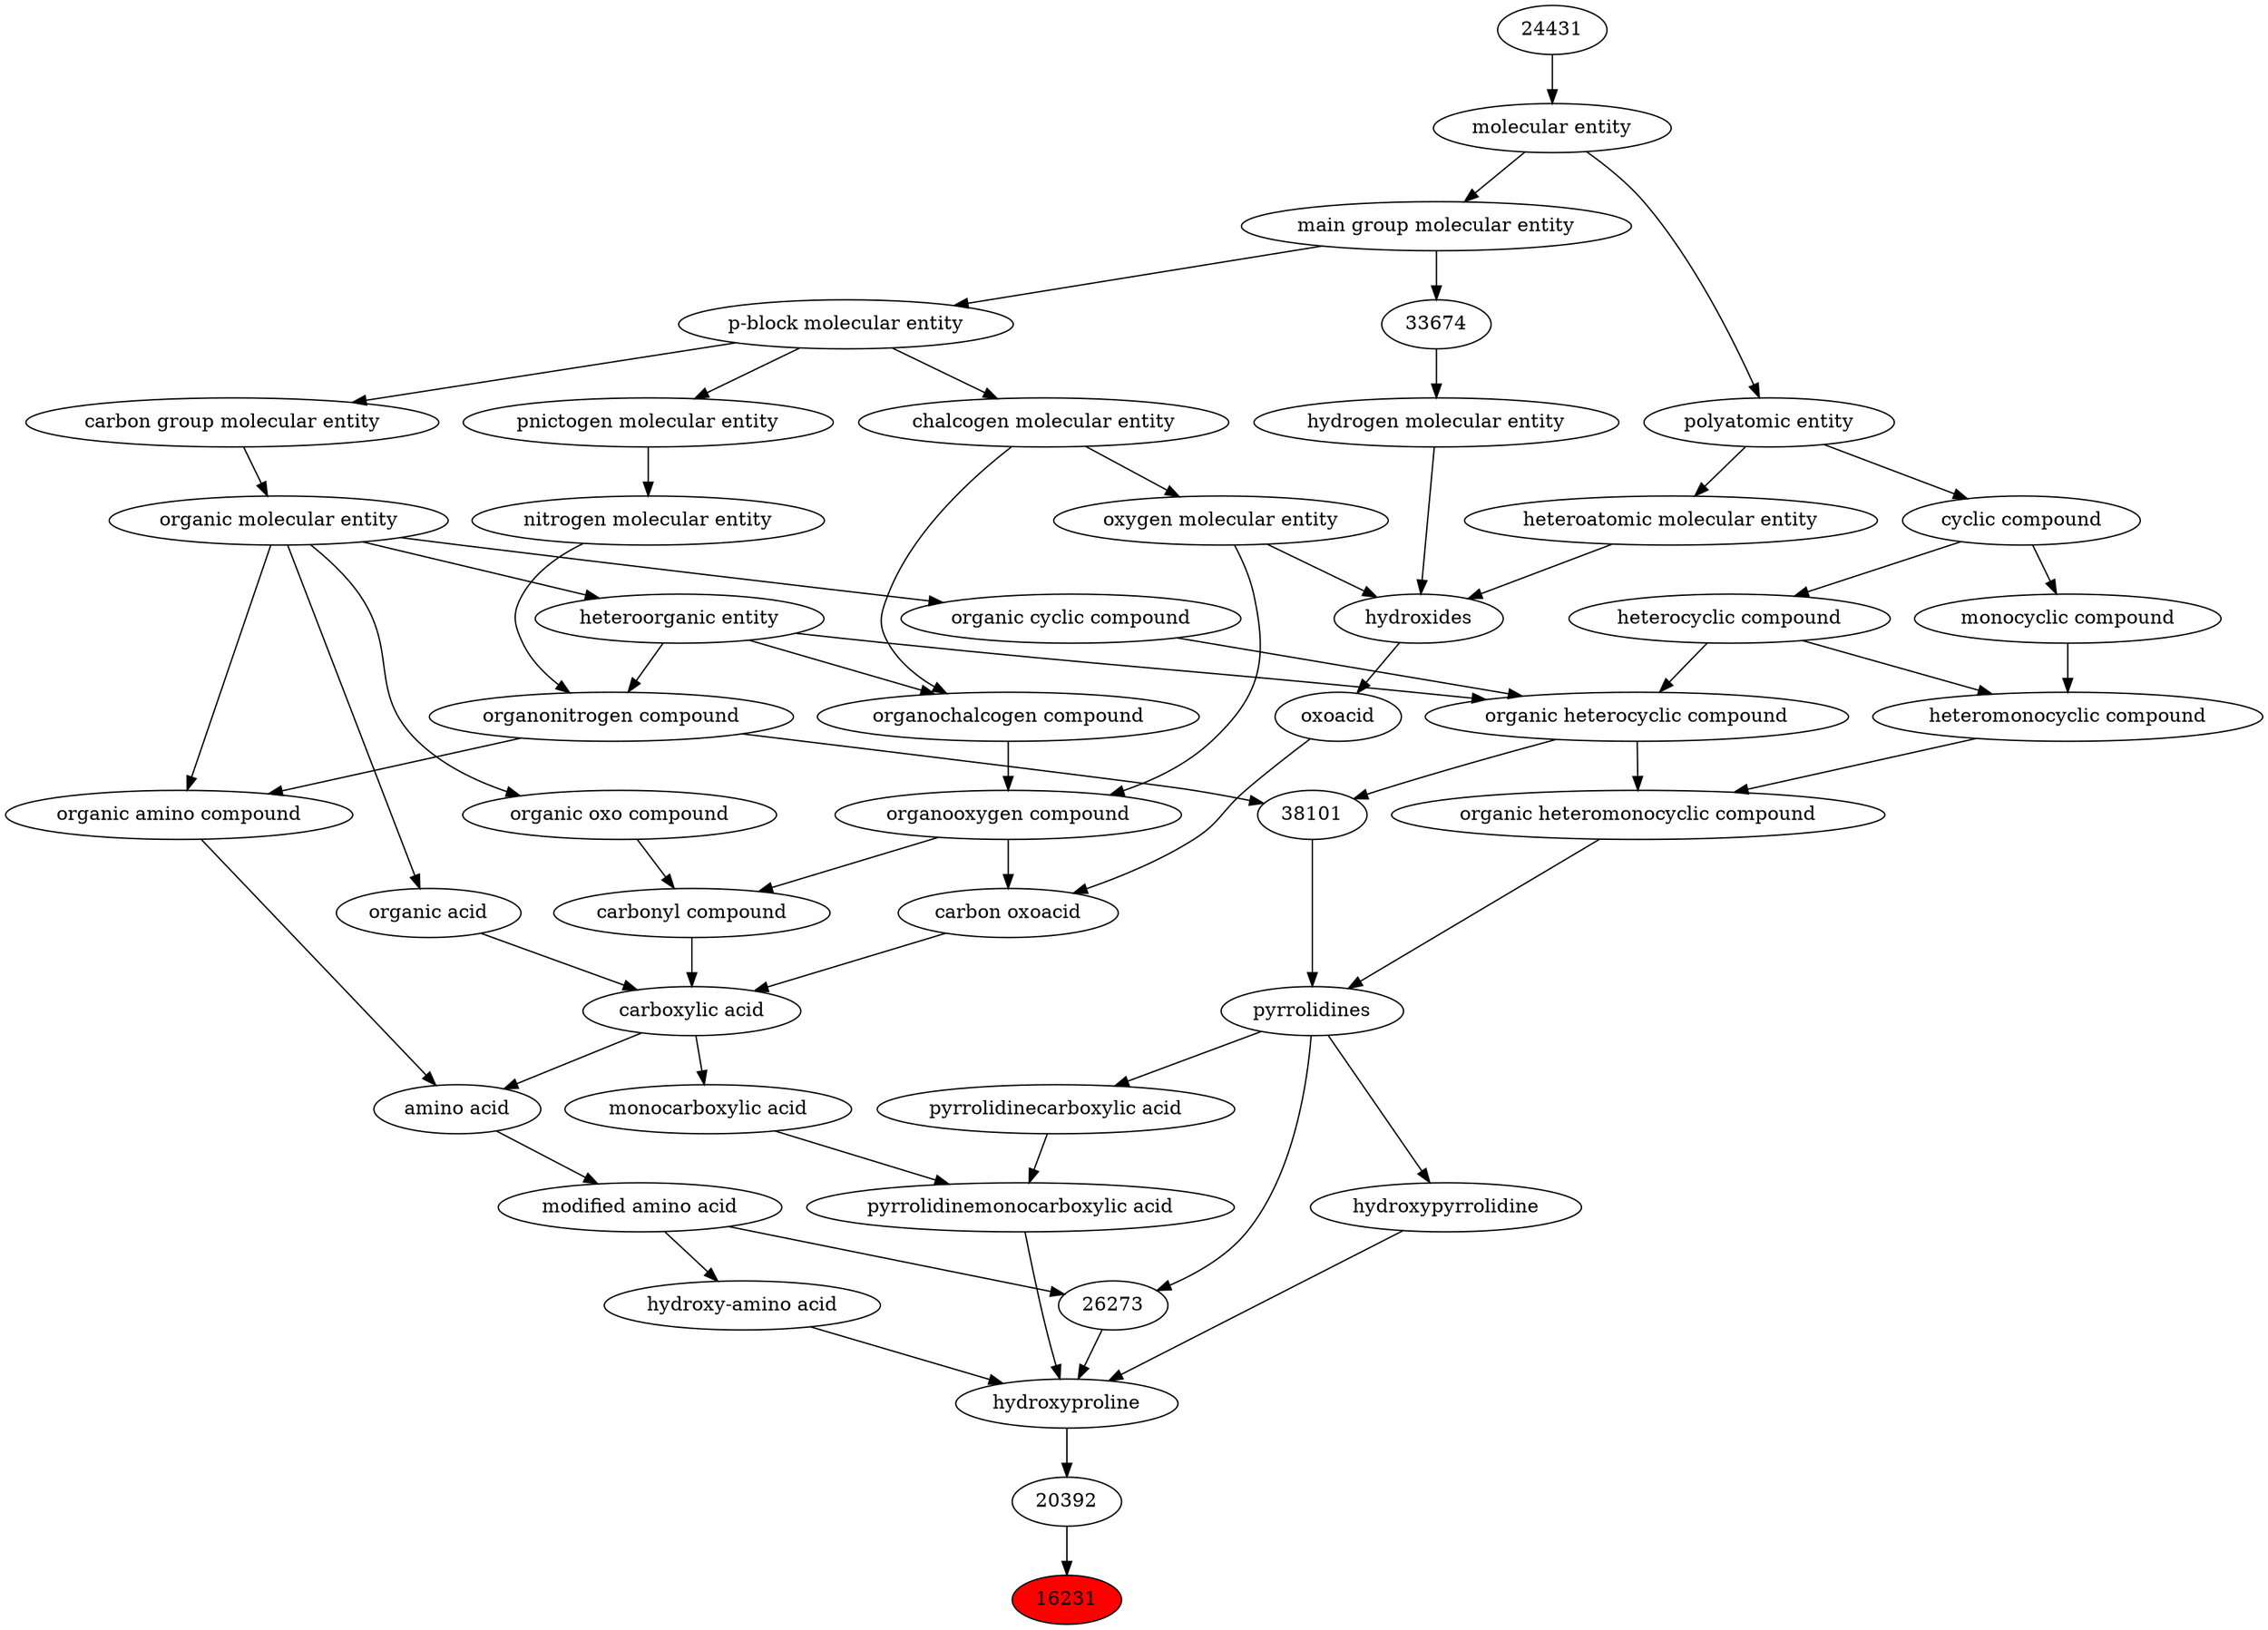 digraph tree{ 
16231 [label="16231" fillcolor=red style=filled]
20392 -> 16231
20392 [label="20392"]
24741 -> 20392
24741 [label="hydroxyproline"]
46701 -> 24741
46773 -> 24741
24662 -> 24741
26273 -> 24741
46701 [label="pyrrolidinemonocarboxylic acid"]
46767 -> 46701
25384 -> 46701
46773 [label="hydroxypyrrolidine"]
38260 -> 46773
24662 [label="hydroxy-amino acid"]
25359 -> 24662
26273 [label="26273"]
38260 -> 26273
25359 -> 26273
46767 [label="pyrrolidinecarboxylic acid"]
38260 -> 46767
25384 [label="monocarboxylic acid"]
33575 -> 25384
38260 [label="pyrrolidines"]
38101 -> 38260
25693 -> 38260
25359 [label="modified amino acid"]
33709 -> 25359
33575 [label="carboxylic acid"]
36586 -> 33575
35605 -> 33575
64709 -> 33575
38101 [label="38101"]
24532 -> 38101
35352 -> 38101
25693 [label="organic heteromonocyclic compound"]
33670 -> 25693
24532 -> 25693
33709 [label="amino acid"]
50047 -> 33709
33575 -> 33709
36586 [label="carbonyl compound"]
36587 -> 36586
36963 -> 36586
35605 [label="carbon oxoacid"]
24833 -> 35605
36963 -> 35605
64709 [label="organic acid"]
50860 -> 64709
24532 [label="organic heterocyclic compound"]
33285 -> 24532
33832 -> 24532
5686 -> 24532
35352 [label="organonitrogen compound"]
51143 -> 35352
33285 -> 35352
33670 [label="heteromonocyclic compound"]
5686 -> 33670
33661 -> 33670
50047 [label="organic amino compound"]
50860 -> 50047
35352 -> 50047
36587 [label="organic oxo compound"]
50860 -> 36587
36963 [label="organooxygen compound"]
36962 -> 36963
25806 -> 36963
24833 [label="oxoacid"]
24651 -> 24833
50860 [label="organic molecular entity"]
33582 -> 50860
33285 [label="heteroorganic entity"]
50860 -> 33285
33832 [label="organic cyclic compound"]
50860 -> 33832
5686 [label="heterocyclic compound"]
33595 -> 5686
51143 [label="nitrogen molecular entity"]
33302 -> 51143
33661 [label="monocyclic compound"]
33595 -> 33661
36962 [label="organochalcogen compound"]
33285 -> 36962
33304 -> 36962
25806 [label="oxygen molecular entity"]
33304 -> 25806
24651 [label="hydroxides"]
25806 -> 24651
33608 -> 24651
37577 -> 24651
33582 [label="carbon group molecular entity"]
33675 -> 33582
33595 [label="cyclic compound"]
36357 -> 33595
33302 [label="pnictogen molecular entity"]
33675 -> 33302
33304 [label="chalcogen molecular entity"]
33675 -> 33304
33608 [label="hydrogen molecular entity"]
33674 -> 33608
37577 [label="heteroatomic molecular entity"]
36357 -> 37577
33675 [label="p-block molecular entity"]
33579 -> 33675
36357 [label="polyatomic entity"]
23367 -> 36357
33674 [label="33674"]
33579 -> 33674
33579 [label="main group molecular entity"]
23367 -> 33579
23367 [label="molecular entity"]
24431 -> 23367
24431 [label="24431"]
}